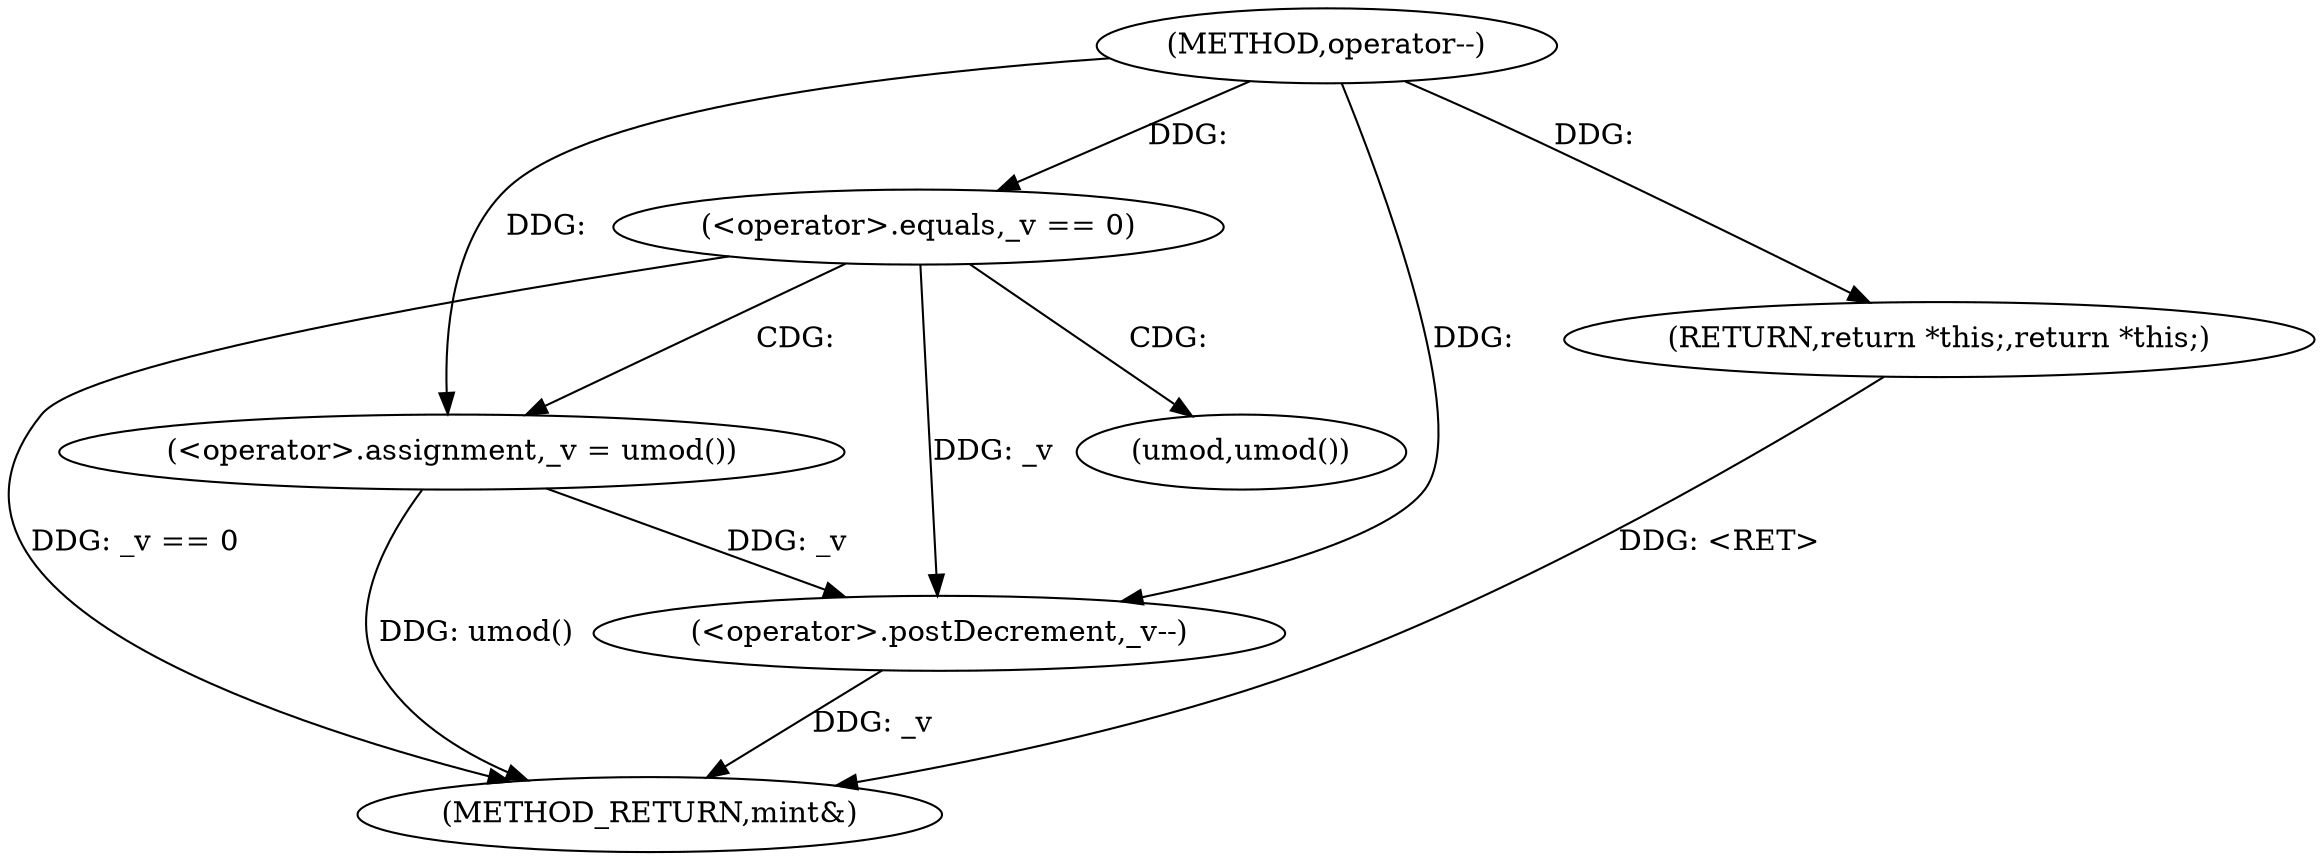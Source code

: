 digraph "operator--" {  
"1000831" [label = "(METHOD,operator--)" ]
"1000845" [label = "(METHOD_RETURN,mint&)" ]
"1000840" [label = "(<operator>.postDecrement,_v--)" ]
"1000842" [label = "(RETURN,return *this;,return *this;)" ]
"1000834" [label = "(<operator>.equals,_v == 0)" ]
"1000837" [label = "(<operator>.assignment,_v = umod())" ]
"1000839" [label = "(umod,umod())" ]
  "1000834" -> "1000845"  [ label = "DDG: _v == 0"] 
  "1000837" -> "1000845"  [ label = "DDG: umod()"] 
  "1000840" -> "1000845"  [ label = "DDG: _v"] 
  "1000842" -> "1000845"  [ label = "DDG: <RET>"] 
  "1000831" -> "1000842"  [ label = "DDG: "] 
  "1000831" -> "1000837"  [ label = "DDG: "] 
  "1000834" -> "1000840"  [ label = "DDG: _v"] 
  "1000837" -> "1000840"  [ label = "DDG: _v"] 
  "1000831" -> "1000840"  [ label = "DDG: "] 
  "1000831" -> "1000834"  [ label = "DDG: "] 
  "1000834" -> "1000839"  [ label = "CDG: "] 
  "1000834" -> "1000837"  [ label = "CDG: "] 
}
